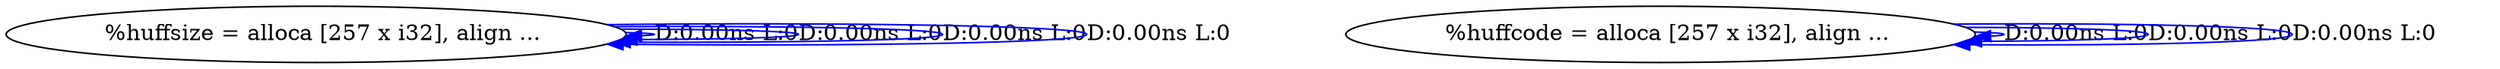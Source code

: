 digraph {
Node0x40f7be0[label="  %huffsize = alloca [257 x i32], align ..."];
Node0x40f7be0 -> Node0x40f7be0[label="D:0.00ns L:0",color=blue];
Node0x40f7be0 -> Node0x40f7be0[label="D:0.00ns L:0",color=blue];
Node0x40f7be0 -> Node0x40f7be0[label="D:0.00ns L:0",color=blue];
Node0x40f7be0 -> Node0x40f7be0[label="D:0.00ns L:0",color=blue];
Node0x40f9720[label="  %huffcode = alloca [257 x i32], align ..."];
Node0x40f9720 -> Node0x40f9720[label="D:0.00ns L:0",color=blue];
Node0x40f9720 -> Node0x40f9720[label="D:0.00ns L:0",color=blue];
Node0x40f9720 -> Node0x40f9720[label="D:0.00ns L:0",color=blue];
}

